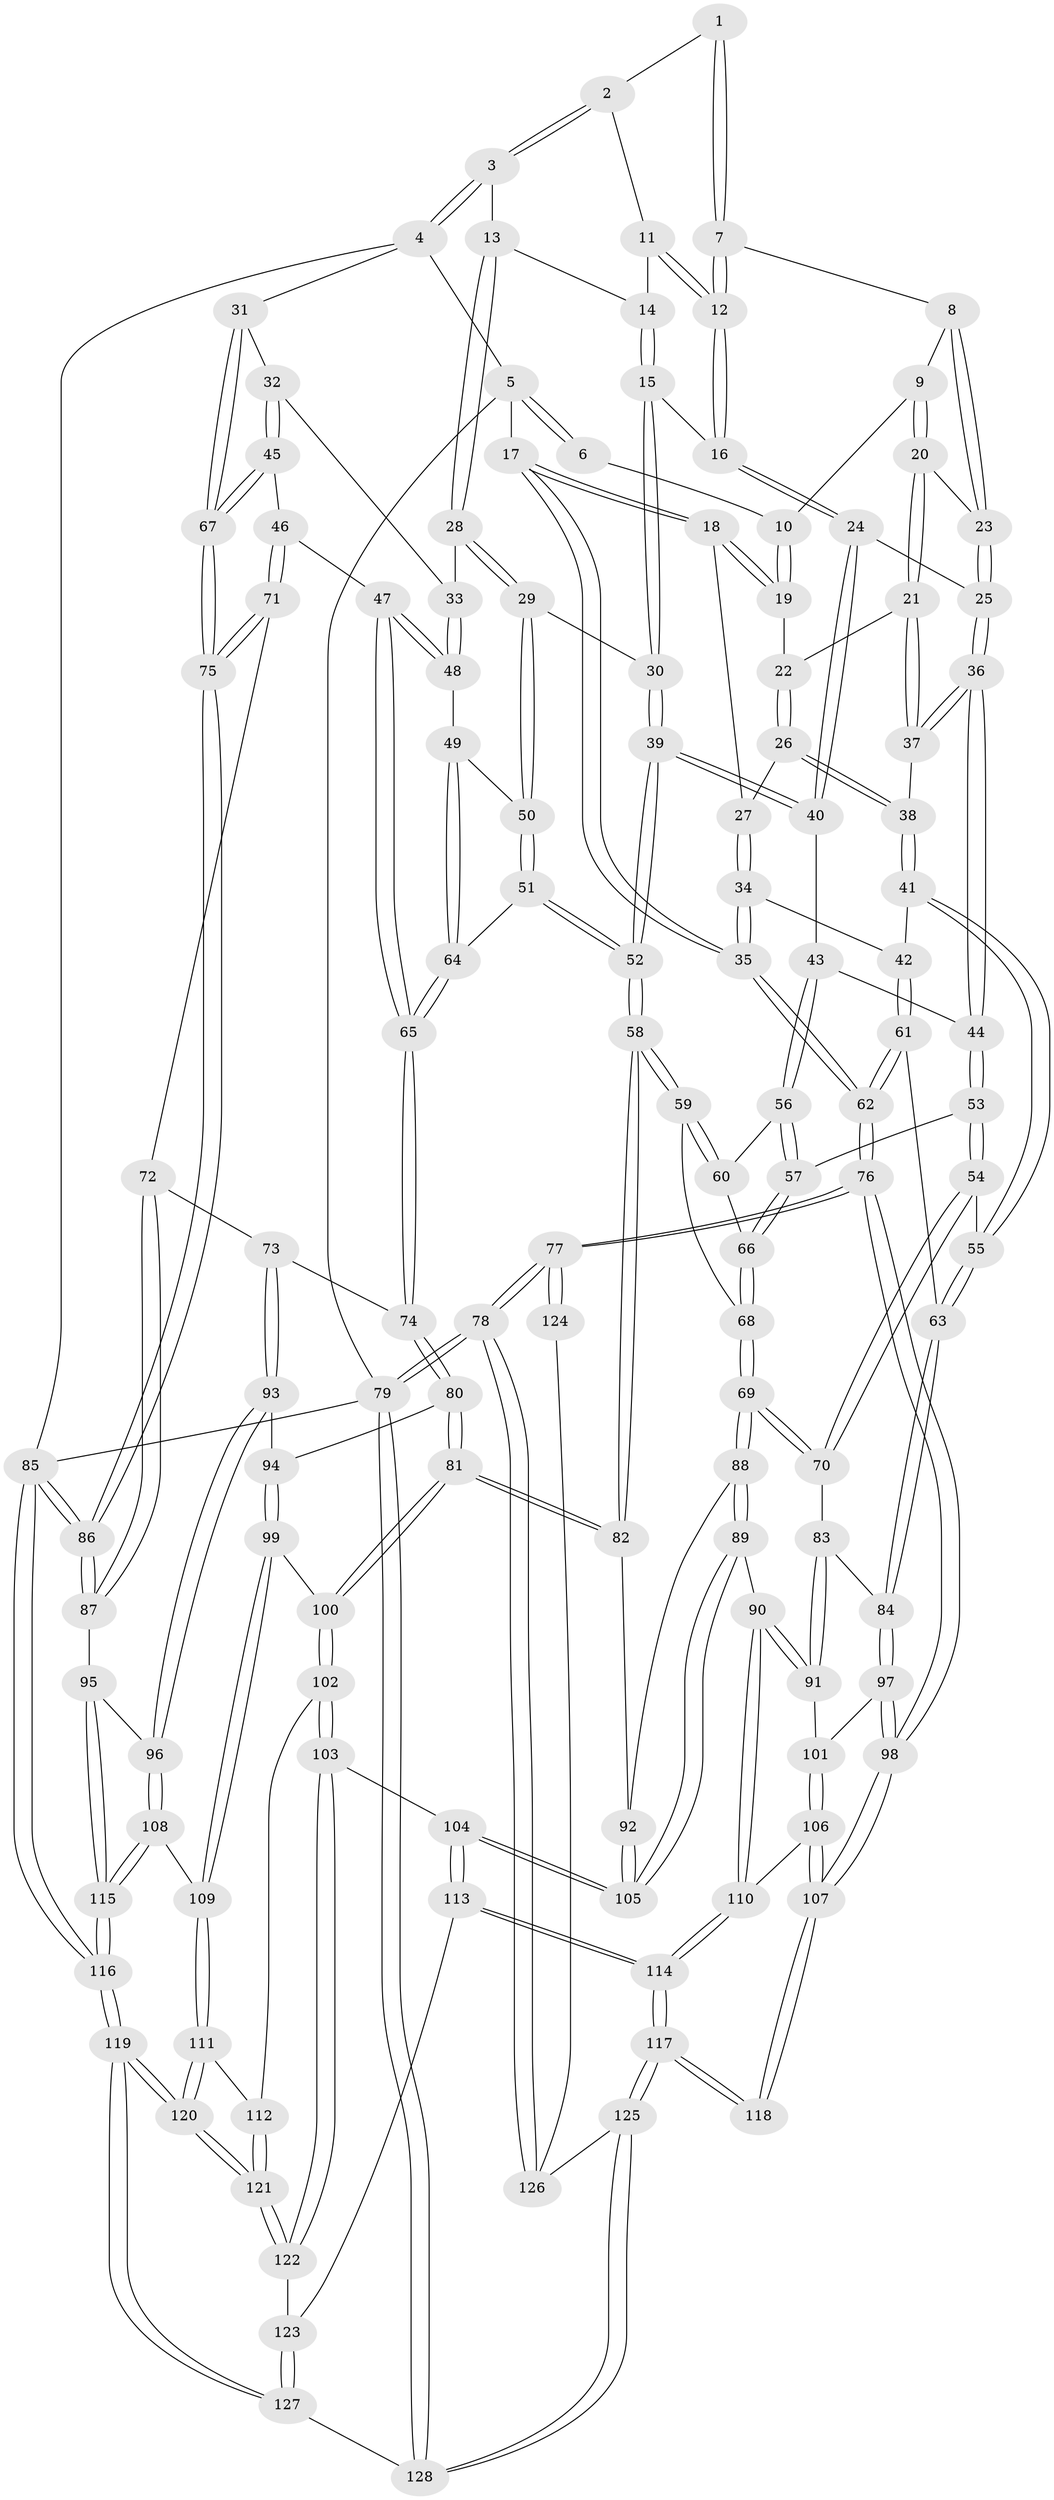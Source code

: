 // Generated by graph-tools (version 1.1) at 2025/27/03/09/25 03:27:04]
// undirected, 128 vertices, 317 edges
graph export_dot {
graph [start="1"]
  node [color=gray90,style=filled];
  1 [pos="+0.30971679878869407+0"];
  2 [pos="+0.6264249627990139+0"];
  3 [pos="+0.8950718723884417+0"];
  4 [pos="+1+0"];
  5 [pos="+0+0"];
  6 [pos="+0.3011933458862005+0"];
  7 [pos="+0.38177278048303476+0.09560895818893635"];
  8 [pos="+0.3771957036883442+0.10389974333800066"];
  9 [pos="+0.27802352104585154+0.147952119301279"];
  10 [pos="+0.2140923388098369+0.11418484457172716"];
  11 [pos="+0.5904099008441509+0"];
  12 [pos="+0.5196236504112342+0.13254743678939238"];
  13 [pos="+0.7357804172581778+0.14872080578386232"];
  14 [pos="+0.6379530317383006+0.07883591712975112"];
  15 [pos="+0.589545226836766+0.19948678765436967"];
  16 [pos="+0.5352225583697995+0.15906522688789407"];
  17 [pos="+0+0"];
  18 [pos="+0+0.0029591151199226773"];
  19 [pos="+0.13663563770182363+0.1482459547863862"];
  20 [pos="+0.2572325171461576+0.19362427488098571"];
  21 [pos="+0.23608449053034525+0.22978293310208064"];
  22 [pos="+0.14477115183435207+0.16917246821597792"];
  23 [pos="+0.37543626978379335+0.2164439903651145"];
  24 [pos="+0.4373886407150305+0.2675120277509273"];
  25 [pos="+0.37578497534029337+0.22361030078721145"];
  26 [pos="+0.11784938604168622+0.2517066753691798"];
  27 [pos="+0.047969313896764315+0.23852447319574518"];
  28 [pos="+0.7309492138946686+0.22102192849705254"];
  29 [pos="+0.6791307627124633+0.24764491141976439"];
  30 [pos="+0.6374115121730619+0.24672847594228475"];
  31 [pos="+1+0"];
  32 [pos="+0.8991053852136006+0.22553194546881192"];
  33 [pos="+0.7724452204323838+0.23361807791839387"];
  34 [pos="+0.008905245432322137+0.34887441915595335"];
  35 [pos="+0+0.36848417164955855"];
  36 [pos="+0.26487166661191447+0.3138610004973387"];
  37 [pos="+0.25839303488423965+0.3088823534925246"];
  38 [pos="+0.13413705810739934+0.3118662603967455"];
  39 [pos="+0.5276898677480366+0.3561319032583149"];
  40 [pos="+0.46101396976250647+0.32863920690480103"];
  41 [pos="+0.07834631542401611+0.3645997940189815"];
  42 [pos="+0.06948241547107581+0.3649885573846101"];
  43 [pos="+0.3825777971947937+0.3689515562018251"];
  44 [pos="+0.26564103782367066+0.31589225772893953"];
  45 [pos="+0.9144898568823141+0.41586812375620086"];
  46 [pos="+0.9097210071347199+0.4193754157152483"];
  47 [pos="+0.8374685202915012+0.39692149404373384"];
  48 [pos="+0.8206069282435192+0.3873546580439948"];
  49 [pos="+0.7451718171223369+0.4081858335346164"];
  50 [pos="+0.6980571753972885+0.36104803709475725"];
  51 [pos="+0.6150732352024206+0.4687089205604884"];
  52 [pos="+0.550893643097344+0.4930817732299741"];
  53 [pos="+0.24292363623629798+0.42133186965608205"];
  54 [pos="+0.2110777218870623+0.45874590516028696"];
  55 [pos="+0.17229000361531857+0.4710828232557121"];
  56 [pos="+0.3824957953457269+0.3715172026956724"];
  57 [pos="+0.3434631744214266+0.4597670393620155"];
  58 [pos="+0.5502228109528543+0.49463809053524876"];
  59 [pos="+0.4938471692411328+0.49424391444908783"];
  60 [pos="+0.4266477025674491+0.4497660376819356"];
  61 [pos="+0.0482102599990794+0.4700874156769585"];
  62 [pos="+0+0.5056964685143046"];
  63 [pos="+0.11929045585903399+0.557339783794704"];
  64 [pos="+0.7361544602582876+0.47946500785564666"];
  65 [pos="+0.7574146438242672+0.5055878388260977"];
  66 [pos="+0.3459412224795738+0.46482515696309396"];
  67 [pos="+1+0.4000835111824306"];
  68 [pos="+0.35622262685201744+0.545041581508951"];
  69 [pos="+0.34775486624274843+0.5581318118821686"];
  70 [pos="+0.2905123246414623+0.549420545915097"];
  71 [pos="+0.886586412952468+0.5019006032256649"];
  72 [pos="+0.8754200303228524+0.5249196445990094"];
  73 [pos="+0.855502793546787+0.5372471023280013"];
  74 [pos="+0.7702779924463076+0.5298236729542339"];
  75 [pos="+1+0.5646825156230979"];
  76 [pos="+0+0.7543553129767715"];
  77 [pos="+0+0.7629838702348012"];
  78 [pos="+0+1"];
  79 [pos="+0+1"];
  80 [pos="+0.7343198951434287+0.5757848054806287"];
  81 [pos="+0.65286573767984+0.6328143852671831"];
  82 [pos="+0.5646505111944795+0.5658119982914369"];
  83 [pos="+0.25269881133242195+0.5802291692043627"];
  84 [pos="+0.11366176192671971+0.579216407478796"];
  85 [pos="+1+1"];
  86 [pos="+1+0.6408992081848938"];
  87 [pos="+1+0.6566947990247353"];
  88 [pos="+0.3620169802279645+0.6145215386145595"];
  89 [pos="+0.3590623344306925+0.6522085133443927"];
  90 [pos="+0.2722413022879728+0.6909102111121156"];
  91 [pos="+0.2502854811863416+0.6722988135651784"];
  92 [pos="+0.5515437552552542+0.5788015548711984"];
  93 [pos="+0.8507673454599984+0.6514062751844855"];
  94 [pos="+0.8082957415478683+0.6483804869381818"];
  95 [pos="+0.9494479578231759+0.7026987166046988"];
  96 [pos="+0.8556402593662423+0.6591195510123122"];
  97 [pos="+0.10916904397418974+0.586918769205719"];
  98 [pos="+0+0.7540640907349355"];
  99 [pos="+0.7235080183349296+0.6901188593562281"];
  100 [pos="+0.6562464953343545+0.6453718553260159"];
  101 [pos="+0.16817535866521402+0.6482592004729009"];
  102 [pos="+0.6022794313065897+0.7777571030184466"];
  103 [pos="+0.5570363041201816+0.7932957582321147"];
  104 [pos="+0.455319298649879+0.7704026032834519"];
  105 [pos="+0.4497589678268322+0.741586736252109"];
  106 [pos="+0.15742476470313782+0.7696205349404537"];
  107 [pos="+0.14085136670871465+0.7913156090229856"];
  108 [pos="+0.7787863988290146+0.7722538035373772"];
  109 [pos="+0.7777317814876669+0.7721851857191608"];
  110 [pos="+0.2662292412260141+0.719992836583492"];
  111 [pos="+0.7334669997358377+0.8081700383379611"];
  112 [pos="+0.6506101878422125+0.8088354162527738"];
  113 [pos="+0.35431849366117657+0.8975182356823505"];
  114 [pos="+0.3395448712657414+0.9094277794868348"];
  115 [pos="+0.8893655013213989+0.8341193616452554"];
  116 [pos="+1+1"];
  117 [pos="+0.3350895668838605+0.916631521126311"];
  118 [pos="+0.19464210322360775+0.8563729708522361"];
  119 [pos="+0.793562622166021+1"];
  120 [pos="+0.7570126958313056+1"];
  121 [pos="+0.6619598472397374+0.9622785678542666"];
  122 [pos="+0.5657195137531634+0.8834044437583877"];
  123 [pos="+0.5279098907955091+0.9181343796838236"];
  124 [pos="+0.1447780565416379+0.8980842929446665"];
  125 [pos="+0.33478697624752957+0.9227143489708782"];
  126 [pos="+0.09173207567734165+0.9785755719452609"];
  127 [pos="+0.6073183014357922+1"];
  128 [pos="+0.36520786088985085+1"];
  1 -- 2;
  1 -- 7;
  1 -- 7;
  2 -- 3;
  2 -- 3;
  2 -- 11;
  3 -- 4;
  3 -- 4;
  3 -- 13;
  4 -- 5;
  4 -- 31;
  4 -- 85;
  5 -- 6;
  5 -- 6;
  5 -- 17;
  5 -- 79;
  6 -- 10;
  7 -- 8;
  7 -- 12;
  7 -- 12;
  8 -- 9;
  8 -- 23;
  8 -- 23;
  9 -- 10;
  9 -- 20;
  9 -- 20;
  10 -- 19;
  10 -- 19;
  11 -- 12;
  11 -- 12;
  11 -- 14;
  12 -- 16;
  12 -- 16;
  13 -- 14;
  13 -- 28;
  13 -- 28;
  14 -- 15;
  14 -- 15;
  15 -- 16;
  15 -- 30;
  15 -- 30;
  16 -- 24;
  16 -- 24;
  17 -- 18;
  17 -- 18;
  17 -- 35;
  17 -- 35;
  18 -- 19;
  18 -- 19;
  18 -- 27;
  19 -- 22;
  20 -- 21;
  20 -- 21;
  20 -- 23;
  21 -- 22;
  21 -- 37;
  21 -- 37;
  22 -- 26;
  22 -- 26;
  23 -- 25;
  23 -- 25;
  24 -- 25;
  24 -- 40;
  24 -- 40;
  25 -- 36;
  25 -- 36;
  26 -- 27;
  26 -- 38;
  26 -- 38;
  27 -- 34;
  27 -- 34;
  28 -- 29;
  28 -- 29;
  28 -- 33;
  29 -- 30;
  29 -- 50;
  29 -- 50;
  30 -- 39;
  30 -- 39;
  31 -- 32;
  31 -- 67;
  31 -- 67;
  32 -- 33;
  32 -- 45;
  32 -- 45;
  33 -- 48;
  33 -- 48;
  34 -- 35;
  34 -- 35;
  34 -- 42;
  35 -- 62;
  35 -- 62;
  36 -- 37;
  36 -- 37;
  36 -- 44;
  36 -- 44;
  37 -- 38;
  38 -- 41;
  38 -- 41;
  39 -- 40;
  39 -- 40;
  39 -- 52;
  39 -- 52;
  40 -- 43;
  41 -- 42;
  41 -- 55;
  41 -- 55;
  42 -- 61;
  42 -- 61;
  43 -- 44;
  43 -- 56;
  43 -- 56;
  44 -- 53;
  44 -- 53;
  45 -- 46;
  45 -- 67;
  45 -- 67;
  46 -- 47;
  46 -- 71;
  46 -- 71;
  47 -- 48;
  47 -- 48;
  47 -- 65;
  47 -- 65;
  48 -- 49;
  49 -- 50;
  49 -- 64;
  49 -- 64;
  50 -- 51;
  50 -- 51;
  51 -- 52;
  51 -- 52;
  51 -- 64;
  52 -- 58;
  52 -- 58;
  53 -- 54;
  53 -- 54;
  53 -- 57;
  54 -- 55;
  54 -- 70;
  54 -- 70;
  55 -- 63;
  55 -- 63;
  56 -- 57;
  56 -- 57;
  56 -- 60;
  57 -- 66;
  57 -- 66;
  58 -- 59;
  58 -- 59;
  58 -- 82;
  58 -- 82;
  59 -- 60;
  59 -- 60;
  59 -- 68;
  60 -- 66;
  61 -- 62;
  61 -- 62;
  61 -- 63;
  62 -- 76;
  62 -- 76;
  63 -- 84;
  63 -- 84;
  64 -- 65;
  64 -- 65;
  65 -- 74;
  65 -- 74;
  66 -- 68;
  66 -- 68;
  67 -- 75;
  67 -- 75;
  68 -- 69;
  68 -- 69;
  69 -- 70;
  69 -- 70;
  69 -- 88;
  69 -- 88;
  70 -- 83;
  71 -- 72;
  71 -- 75;
  71 -- 75;
  72 -- 73;
  72 -- 87;
  72 -- 87;
  73 -- 74;
  73 -- 93;
  73 -- 93;
  74 -- 80;
  74 -- 80;
  75 -- 86;
  75 -- 86;
  76 -- 77;
  76 -- 77;
  76 -- 98;
  76 -- 98;
  77 -- 78;
  77 -- 78;
  77 -- 124;
  77 -- 124;
  78 -- 79;
  78 -- 79;
  78 -- 126;
  78 -- 126;
  79 -- 128;
  79 -- 128;
  79 -- 85;
  80 -- 81;
  80 -- 81;
  80 -- 94;
  81 -- 82;
  81 -- 82;
  81 -- 100;
  81 -- 100;
  82 -- 92;
  83 -- 84;
  83 -- 91;
  83 -- 91;
  84 -- 97;
  84 -- 97;
  85 -- 86;
  85 -- 86;
  85 -- 116;
  85 -- 116;
  86 -- 87;
  86 -- 87;
  87 -- 95;
  88 -- 89;
  88 -- 89;
  88 -- 92;
  89 -- 90;
  89 -- 105;
  89 -- 105;
  90 -- 91;
  90 -- 91;
  90 -- 110;
  90 -- 110;
  91 -- 101;
  92 -- 105;
  92 -- 105;
  93 -- 94;
  93 -- 96;
  93 -- 96;
  94 -- 99;
  94 -- 99;
  95 -- 96;
  95 -- 115;
  95 -- 115;
  96 -- 108;
  96 -- 108;
  97 -- 98;
  97 -- 98;
  97 -- 101;
  98 -- 107;
  98 -- 107;
  99 -- 100;
  99 -- 109;
  99 -- 109;
  100 -- 102;
  100 -- 102;
  101 -- 106;
  101 -- 106;
  102 -- 103;
  102 -- 103;
  102 -- 112;
  103 -- 104;
  103 -- 122;
  103 -- 122;
  104 -- 105;
  104 -- 105;
  104 -- 113;
  104 -- 113;
  106 -- 107;
  106 -- 107;
  106 -- 110;
  107 -- 118;
  107 -- 118;
  108 -- 109;
  108 -- 115;
  108 -- 115;
  109 -- 111;
  109 -- 111;
  110 -- 114;
  110 -- 114;
  111 -- 112;
  111 -- 120;
  111 -- 120;
  112 -- 121;
  112 -- 121;
  113 -- 114;
  113 -- 114;
  113 -- 123;
  114 -- 117;
  114 -- 117;
  115 -- 116;
  115 -- 116;
  116 -- 119;
  116 -- 119;
  117 -- 118;
  117 -- 118;
  117 -- 125;
  117 -- 125;
  119 -- 120;
  119 -- 120;
  119 -- 127;
  119 -- 127;
  120 -- 121;
  120 -- 121;
  121 -- 122;
  121 -- 122;
  122 -- 123;
  123 -- 127;
  123 -- 127;
  124 -- 126;
  125 -- 126;
  125 -- 128;
  125 -- 128;
  127 -- 128;
}
